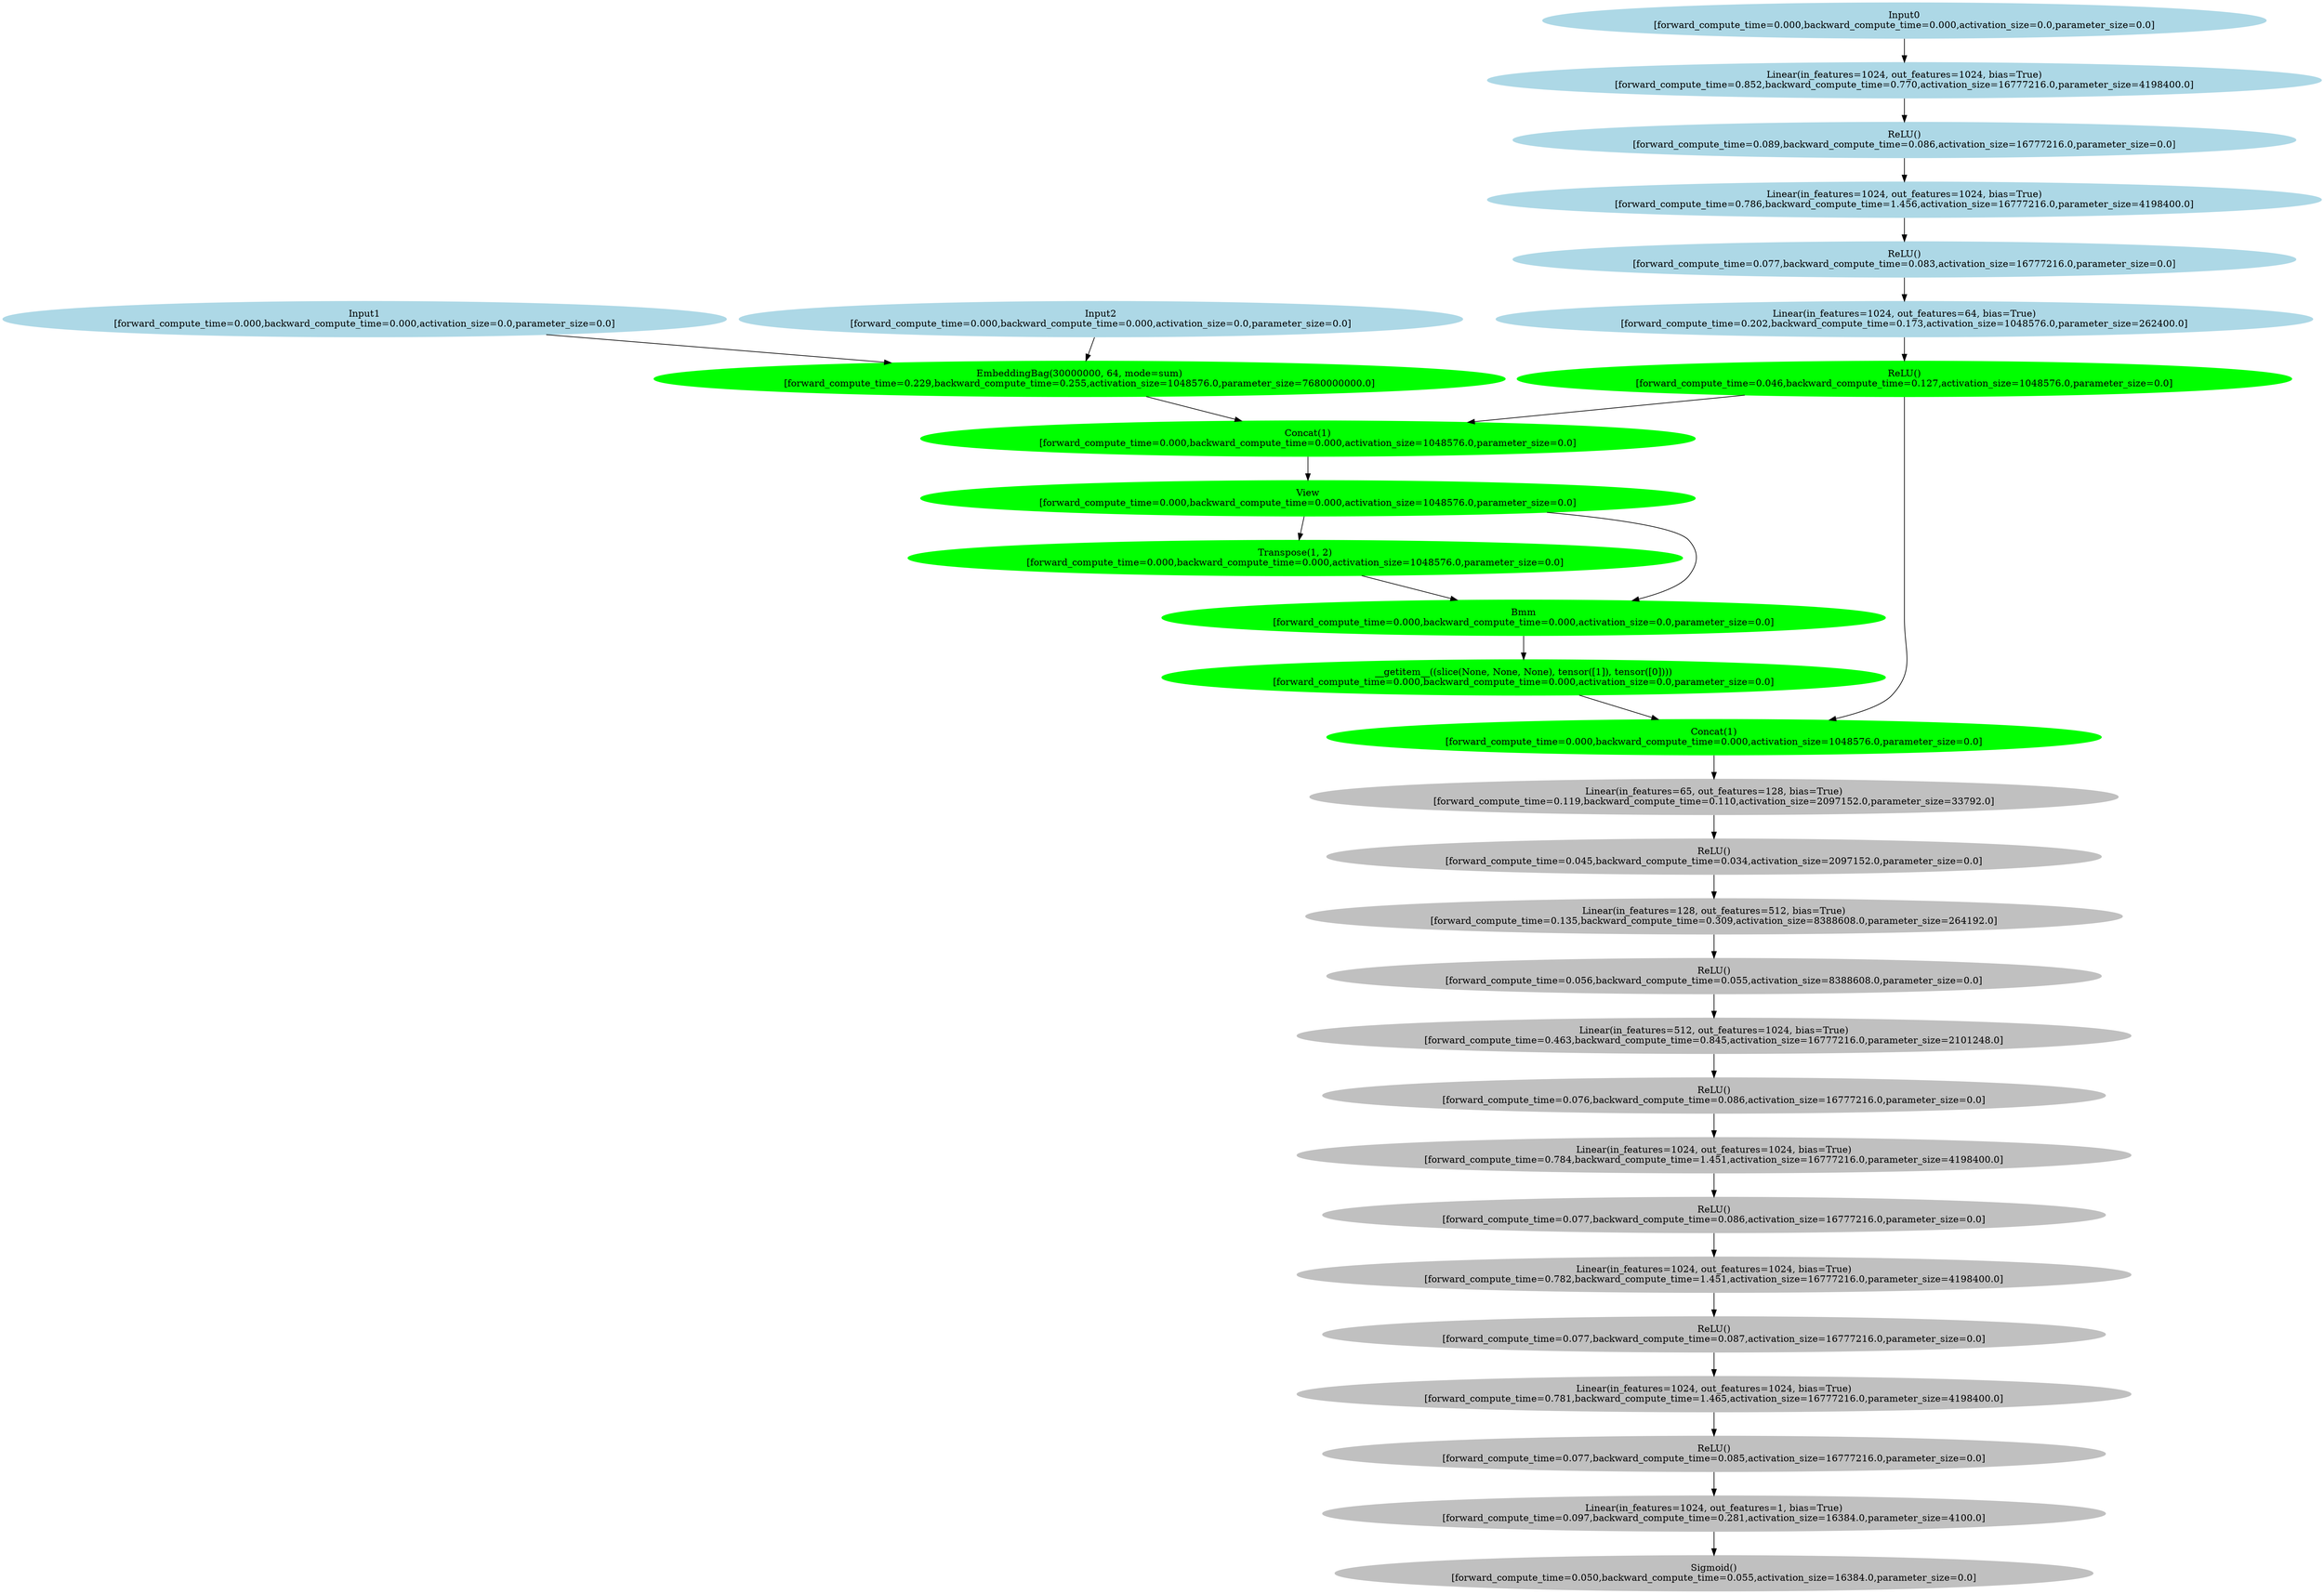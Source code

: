 digraph {
	node2 [label="Linear(in_features=1024, out_features=1024, bias=True)
[forward_compute_time=0.852,backward_compute_time=0.770,activation_size=16777216.0,parameter_size=4198400.0]" color=lightblue style=filled]
	node3 [label="ReLU()
[forward_compute_time=0.089,backward_compute_time=0.086,activation_size=16777216.0,parameter_size=0.0]" color=lightblue style=filled]
	node4 [label="Linear(in_features=1024, out_features=1024, bias=True)
[forward_compute_time=0.786,backward_compute_time=1.456,activation_size=16777216.0,parameter_size=4198400.0]" color=lightblue style=filled]
	node5 [label="ReLU()
[forward_compute_time=0.077,backward_compute_time=0.083,activation_size=16777216.0,parameter_size=0.0]" color=lightblue style=filled]
	node6 [label="Linear(in_features=1024, out_features=64, bias=True)
[forward_compute_time=0.202,backward_compute_time=0.173,activation_size=1048576.0,parameter_size=262400.0]" color=lightblue style=filled]
	node7 [label="ReLU()
[forward_compute_time=0.046,backward_compute_time=0.127,activation_size=1048576.0,parameter_size=0.0]" color=green style=filled]
	node10 [label="EmbeddingBag(30000000, 64, mode=sum)
[forward_compute_time=0.229,backward_compute_time=0.255,activation_size=1048576.0,parameter_size=7680000000.0]" color=green style=filled]
	node11 [label="Concat(1)
[forward_compute_time=0.000,backward_compute_time=0.000,activation_size=1048576.0,parameter_size=0.0]" color=green style=filled]
	node12 [label="View
[forward_compute_time=0.000,backward_compute_time=0.000,activation_size=1048576.0,parameter_size=0.0]" color=green style=filled]
	node13 [label="Transpose(1, 2)
[forward_compute_time=0.000,backward_compute_time=0.000,activation_size=1048576.0,parameter_size=0.0]" color=green style=filled]
	node14 [label="Bmm
[forward_compute_time=0.000,backward_compute_time=0.000,activation_size=0.0,parameter_size=0.0]" color=green style=filled]
	node15 [label="__getitem__((slice(None, None, None), tensor([1]), tensor([0])))
[forward_compute_time=0.000,backward_compute_time=0.000,activation_size=0.0,parameter_size=0.0]" color=green style=filled]
	node16 [label="Concat(1)
[forward_compute_time=0.000,backward_compute_time=0.000,activation_size=1048576.0,parameter_size=0.0]" color=green style=filled]
	node17 [label="Linear(in_features=65, out_features=128, bias=True)
[forward_compute_time=0.119,backward_compute_time=0.110,activation_size=2097152.0,parameter_size=33792.0]" color=grey style=filled]
	node18 [label="ReLU()
[forward_compute_time=0.045,backward_compute_time=0.034,activation_size=2097152.0,parameter_size=0.0]" color=grey style=filled]
	node19 [label="Linear(in_features=128, out_features=512, bias=True)
[forward_compute_time=0.135,backward_compute_time=0.309,activation_size=8388608.0,parameter_size=264192.0]" color=grey style=filled]
	node20 [label="ReLU()
[forward_compute_time=0.056,backward_compute_time=0.055,activation_size=8388608.0,parameter_size=0.0]" color=grey style=filled]
	node21 [label="Linear(in_features=512, out_features=1024, bias=True)
[forward_compute_time=0.463,backward_compute_time=0.845,activation_size=16777216.0,parameter_size=2101248.0]" color=grey style=filled]
	node22 [label="ReLU()
[forward_compute_time=0.076,backward_compute_time=0.086,activation_size=16777216.0,parameter_size=0.0]" color=grey style=filled]
	node23 [label="Linear(in_features=1024, out_features=1024, bias=True)
[forward_compute_time=0.784,backward_compute_time=1.451,activation_size=16777216.0,parameter_size=4198400.0]" color=grey style=filled]
	node24 [label="ReLU()
[forward_compute_time=0.077,backward_compute_time=0.086,activation_size=16777216.0,parameter_size=0.0]" color=grey style=filled]
	node25 [label="Linear(in_features=1024, out_features=1024, bias=True)
[forward_compute_time=0.782,backward_compute_time=1.451,activation_size=16777216.0,parameter_size=4198400.0]" color=grey style=filled]
	node26 [label="ReLU()
[forward_compute_time=0.077,backward_compute_time=0.087,activation_size=16777216.0,parameter_size=0.0]" color=grey style=filled]
	node27 [label="Linear(in_features=1024, out_features=1024, bias=True)
[forward_compute_time=0.781,backward_compute_time=1.465,activation_size=16777216.0,parameter_size=4198400.0]" color=grey style=filled]
	node28 [label="ReLU()
[forward_compute_time=0.077,backward_compute_time=0.085,activation_size=16777216.0,parameter_size=0.0]" color=grey style=filled]
	node29 [label="Linear(in_features=1024, out_features=1, bias=True)
[forward_compute_time=0.097,backward_compute_time=0.281,activation_size=16384.0,parameter_size=4100.0]" color=grey style=filled]
	node30 [label="Sigmoid()
[forward_compute_time=0.050,backward_compute_time=0.055,activation_size=16384.0,parameter_size=0.0]" color=grey style=filled]
	node1 [label="Input0
[forward_compute_time=0.000,backward_compute_time=0.000,activation_size=0.0,parameter_size=0.0]" color=lightblue style=filled]
	node8 [label="Input1
[forward_compute_time=0.000,backward_compute_time=0.000,activation_size=0.0,parameter_size=0.0]" color=lightblue style=filled]
	node9 [label="Input2
[forward_compute_time=0.000,backward_compute_time=0.000,activation_size=0.0,parameter_size=0.0]" color=lightblue style=filled]
	node2 -> node3
	node3 -> node4
	node4 -> node5
	node5 -> node6
	node6 -> node7
	node7 -> node11
	node7 -> node16
	node10 -> node11
	node11 -> node12
	node12 -> node13
	node12 -> node14
	node13 -> node14
	node14 -> node15
	node15 -> node16
	node16 -> node17
	node17 -> node18
	node18 -> node19
	node19 -> node20
	node20 -> node21
	node21 -> node22
	node22 -> node23
	node23 -> node24
	node24 -> node25
	node25 -> node26
	node26 -> node27
	node27 -> node28
	node28 -> node29
	node29 -> node30
	node1 -> node2
	node8 -> node10
	node9 -> node10
}
